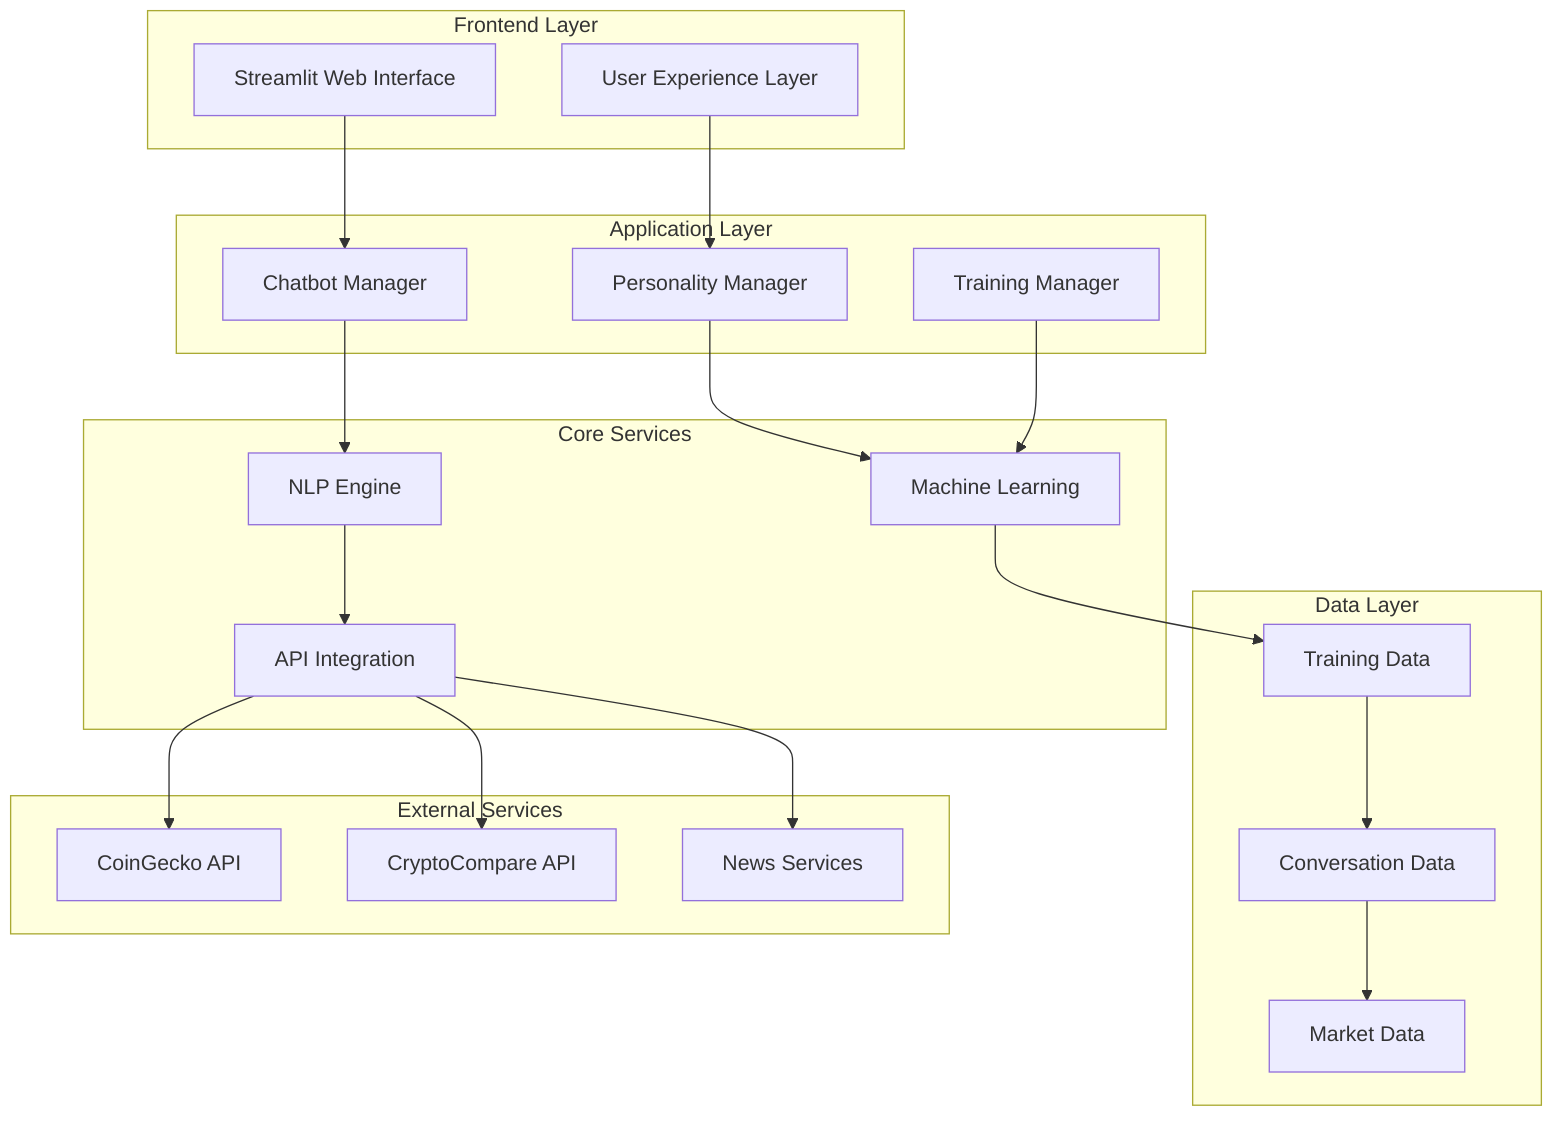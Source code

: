 graph TB
    subgraph "Frontend Layer"
        UI[Streamlit Web Interface]
        UX[User Experience Layer]
    end
    
    subgraph "Application Layer"
        CM[Chatbot Manager]
        PM[Personality Manager]
        TM[Training Manager]
    end
    
    subgraph "Core Services"
        NLP[NLP Engine]
        ML[Machine Learning]
        API[API Integration]
    end
    
    subgraph "Data Layer"
        TD[Training Data]
        CD[Conversation Data]
        MD[Market Data]
    end
    
    subgraph "External Services"
        CG[CoinGecko API]
        CC[CryptoCompare API]
        NEWS[News Services]
    end
    
    UI --> CM
    UX --> PM
    CM --> NLP
    PM --> ML
    TM --> ML
    NLP --> API
    ML --> TD
    API --> CG
    API --> CC
    API --> NEWS
    TD --> CD
    CD --> MD